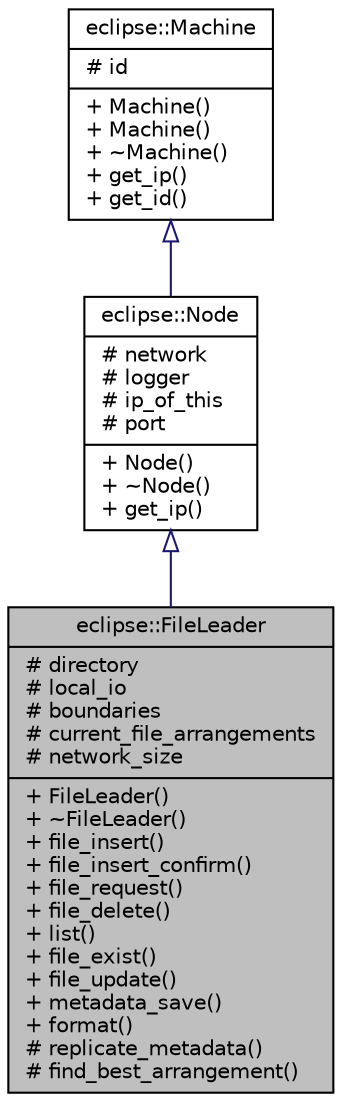 digraph "eclipse::FileLeader"
{
  edge [fontname="Helvetica",fontsize="10",labelfontname="Helvetica",labelfontsize="10"];
  node [fontname="Helvetica",fontsize="10",shape=record];
  Node1 [label="{eclipse::FileLeader\n|# directory\l# local_io\l# boundaries\l# current_file_arrangements\l# network_size\l|+ FileLeader()\l+ ~FileLeader()\l+ file_insert()\l+ file_insert_confirm()\l+ file_request()\l+ file_delete()\l+ list()\l+ file_exist()\l+ file_update()\l+ metadata_save()\l+ format()\l# replicate_metadata()\l# find_best_arrangement()\l}",height=0.2,width=0.4,color="black", fillcolor="grey75", style="filled" fontcolor="black"];
  Node2 -> Node1 [dir="back",color="midnightblue",fontsize="10",style="solid",arrowtail="onormal",fontname="Helvetica"];
  Node2 [label="{eclipse::Node\n|# network\l# logger\l# ip_of_this\l# port\l|+ Node()\l+ ~Node()\l+ get_ip()\l}",height=0.2,width=0.4,color="black", fillcolor="white", style="filled",URL="$classeclipse_1_1Node.html"];
  Node3 -> Node2 [dir="back",color="midnightblue",fontsize="10",style="solid",arrowtail="onormal",fontname="Helvetica"];
  Node3 [label="{eclipse::Machine\n|# id\l|+ Machine()\l+ Machine()\l+ ~Machine()\l+ get_ip()\l+ get_id()\l}",height=0.2,width=0.4,color="black", fillcolor="white", style="filled",URL="$classeclipse_1_1Machine.html"];
}
